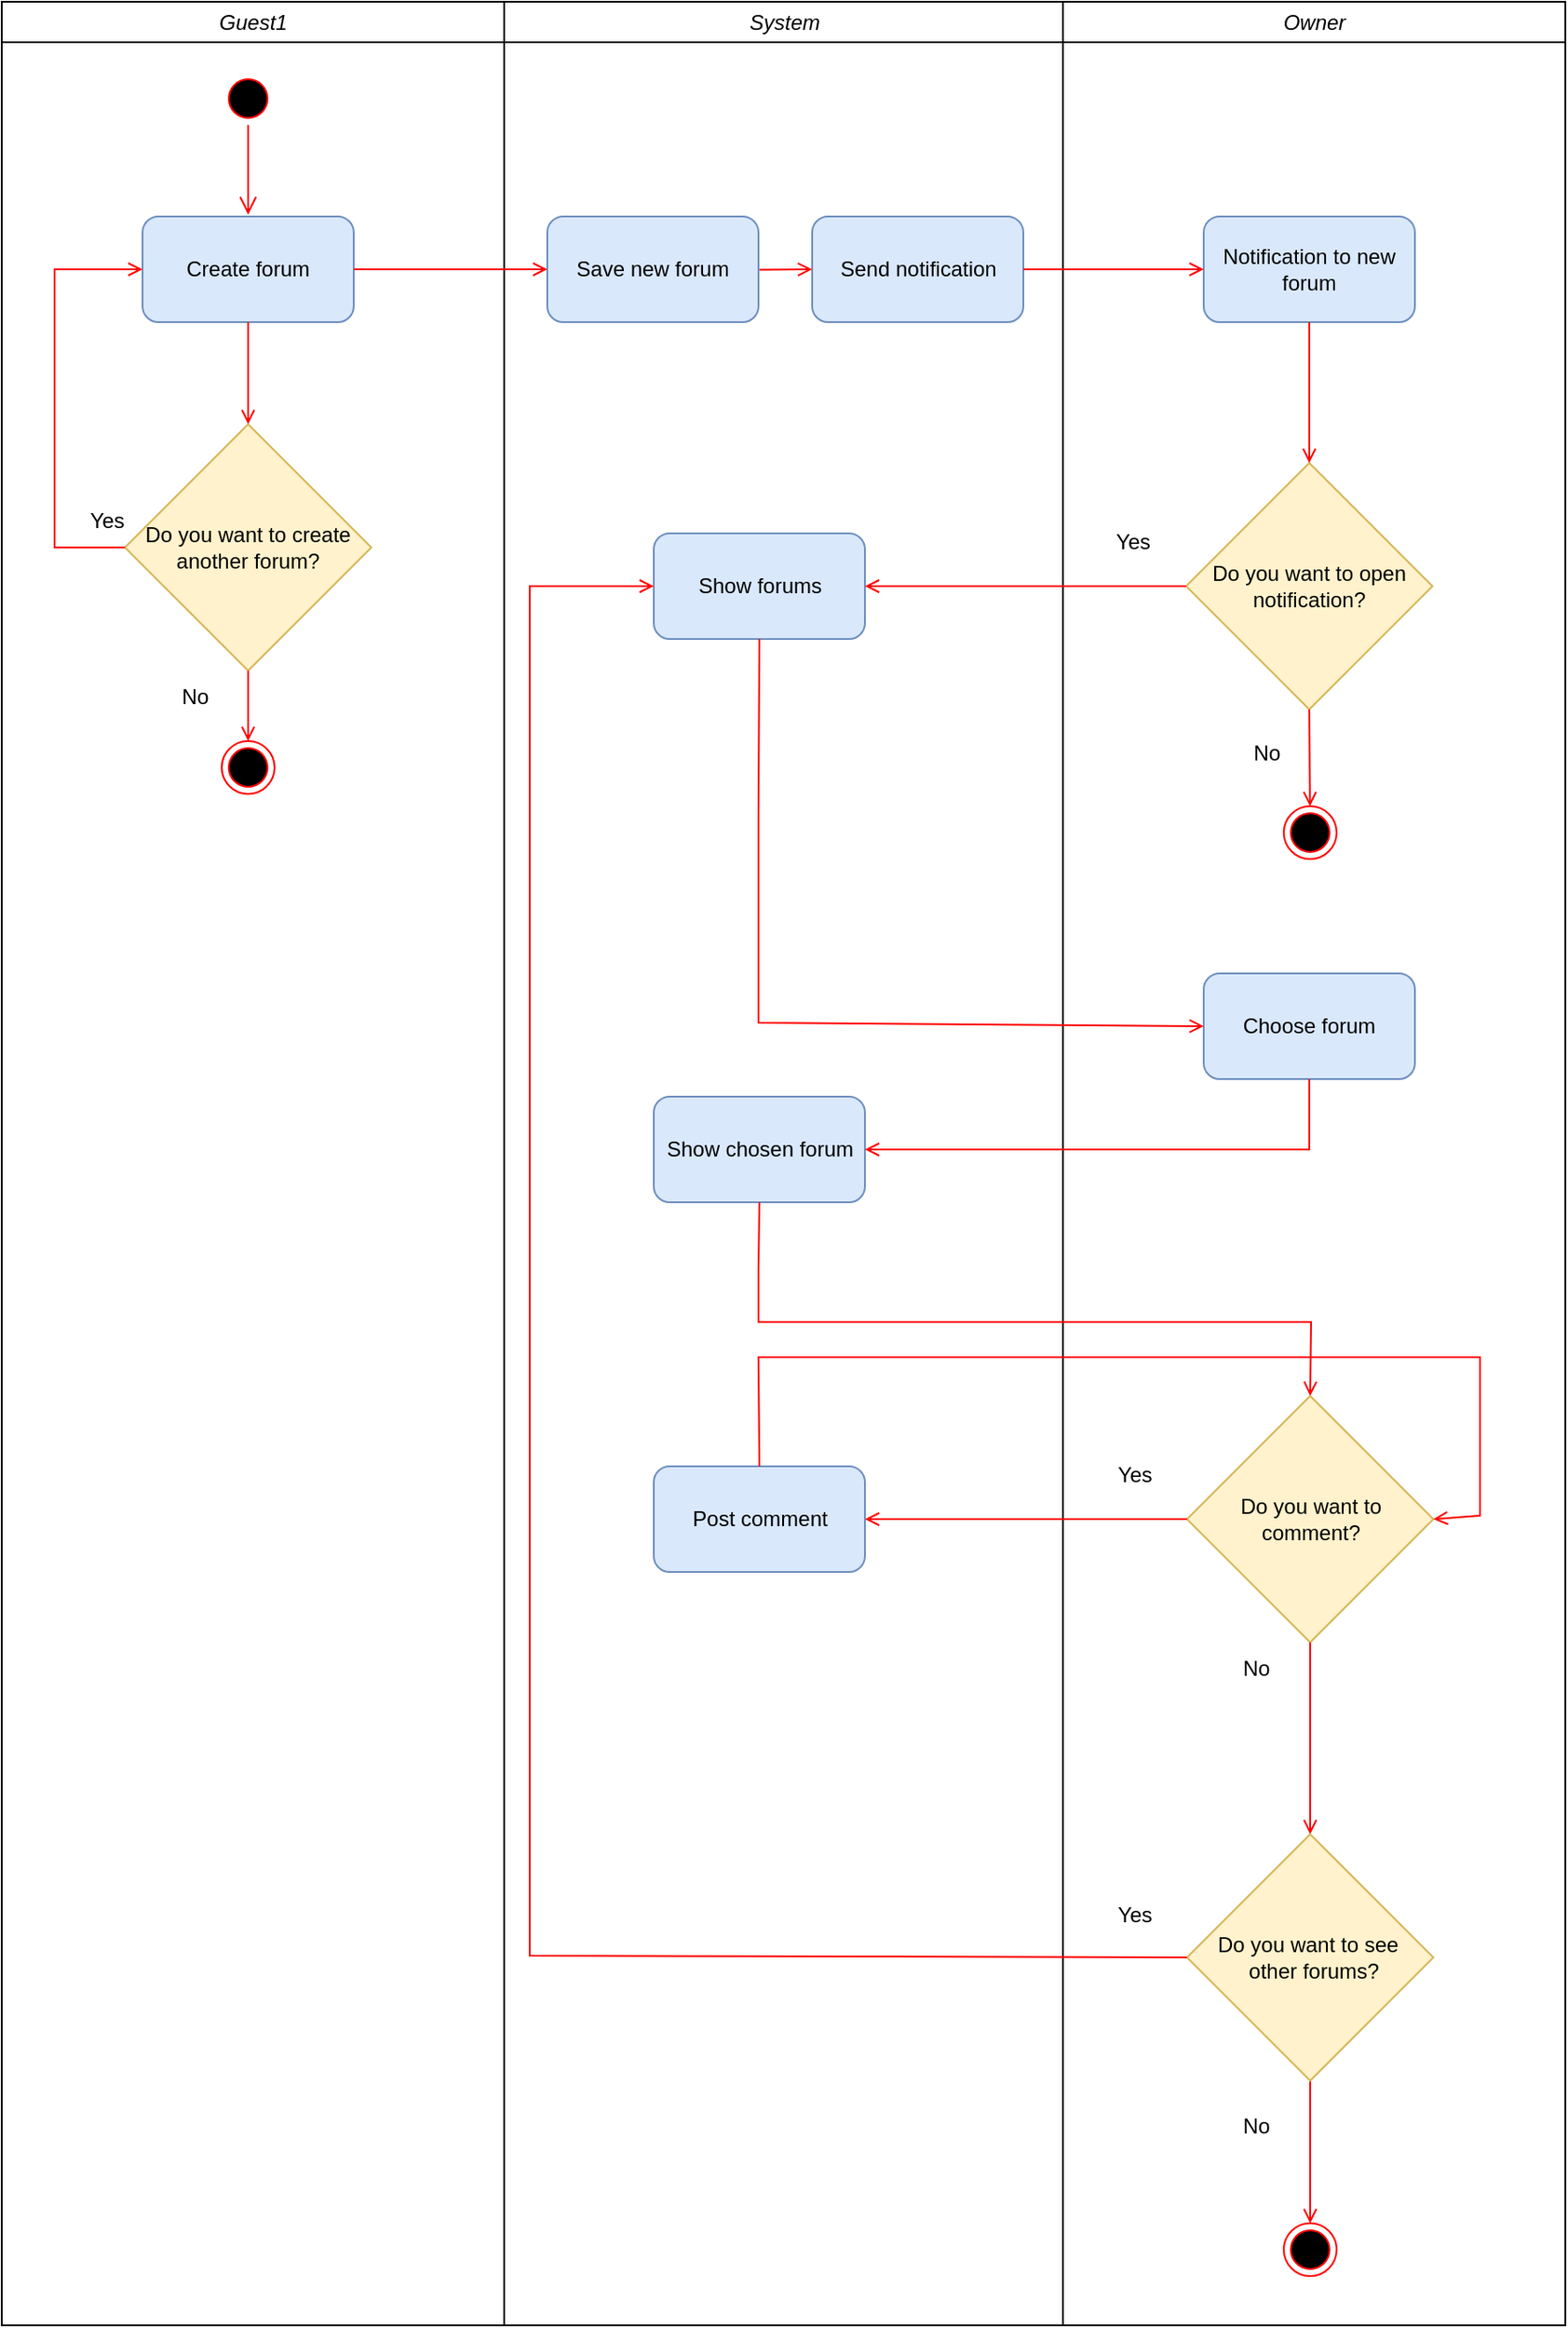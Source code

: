 <mxfile version="21.3.8" type="device">
  <diagram name="Page-1" id="e7e014a7-5840-1c2e-5031-d8a46d1fe8dd">
    <mxGraphModel dx="2049" dy="1010" grid="1" gridSize="10" guides="1" tooltips="1" connect="1" arrows="1" fold="1" page="1" pageScale="1" pageWidth="1169" pageHeight="826" background="none" math="0" shadow="0">
      <root>
        <mxCell id="0" />
        <mxCell id="1" parent="0" />
        <mxCell id="2" value="Guest1" style="swimlane;whiteSpace=wrap;fontStyle=2" parent="1" vertex="1">
          <mxGeometry x="170" y="130" width="285.5" height="1320" as="geometry" />
        </mxCell>
        <mxCell id="5" value="" style="ellipse;shape=startState;fillColor=#000000;strokeColor=#ff0000;" parent="2" vertex="1">
          <mxGeometry x="125" y="40" width="30" height="30" as="geometry" />
        </mxCell>
        <mxCell id="58YgrpQiF_lO7uGcpOr1-41" value="Create forum" style="rounded=1;whiteSpace=wrap;html=1;fillColor=#dae8fc;strokeColor=#6c8ebf;" parent="2" vertex="1">
          <mxGeometry x="80" y="122" width="120" height="60" as="geometry" />
        </mxCell>
        <mxCell id="6" value="" style="edgeStyle=elbowEdgeStyle;elbow=horizontal;verticalAlign=bottom;endArrow=open;endSize=8;strokeColor=#FF0000;endFill=1;rounded=0;" parent="2" source="5" edge="1">
          <mxGeometry x="100" y="40" as="geometry">
            <mxPoint x="140.5" y="121" as="targetPoint" />
            <Array as="points">
              <mxPoint x="140" y="92" />
            </Array>
          </mxGeometry>
        </mxCell>
        <mxCell id="58YgrpQiF_lO7uGcpOr1-93" value="" style="endArrow=open;strokeColor=#FF0000;endFill=1;rounded=0;exitX=0.5;exitY=1;exitDx=0;exitDy=0;entryX=0.5;entryY=0;entryDx=0;entryDy=0;" parent="2" source="58YgrpQiF_lO7uGcpOr1-41" target="58YgrpQiF_lO7uGcpOr1-126" edge="1">
          <mxGeometry relative="1" as="geometry">
            <mxPoint x="135.5" y="192" as="sourcePoint" />
            <mxPoint x="140" y="240" as="targetPoint" />
          </mxGeometry>
        </mxCell>
        <mxCell id="58YgrpQiF_lO7uGcpOr1-126" value="Do you want to create another forum?" style="rhombus;whiteSpace=wrap;html=1;fillColor=#fff2cc;strokeColor=#d6b656;" parent="2" vertex="1">
          <mxGeometry x="70" y="240" width="140" height="140" as="geometry" />
        </mxCell>
        <mxCell id="58YgrpQiF_lO7uGcpOr1-127" value="" style="endArrow=open;strokeColor=#FF0000;endFill=1;rounded=0;exitX=0;exitY=0.5;exitDx=0;exitDy=0;entryX=0;entryY=0.5;entryDx=0;entryDy=0;" parent="2" source="58YgrpQiF_lO7uGcpOr1-126" target="58YgrpQiF_lO7uGcpOr1-41" edge="1">
          <mxGeometry relative="1" as="geometry">
            <mxPoint x="50" y="570" as="sourcePoint" />
            <mxPoint x="40" y="150" as="targetPoint" />
            <Array as="points">
              <mxPoint x="30" y="310" />
              <mxPoint x="30" y="152" />
            </Array>
          </mxGeometry>
        </mxCell>
        <mxCell id="58YgrpQiF_lO7uGcpOr1-132" value="Yes" style="text;html=1;strokeColor=none;fillColor=none;align=center;verticalAlign=middle;whiteSpace=wrap;rounded=0;" parent="2" vertex="1">
          <mxGeometry x="30" y="280" width="60" height="30" as="geometry" />
        </mxCell>
        <mxCell id="58YgrpQiF_lO7uGcpOr1-133" value="" style="ellipse;shape=endState;fillColor=#000000;strokeColor=#ff0000" parent="2" vertex="1">
          <mxGeometry x="125" y="420" width="30" height="30" as="geometry" />
        </mxCell>
        <mxCell id="58YgrpQiF_lO7uGcpOr1-134" value="" style="endArrow=open;strokeColor=#FF0000;endFill=1;rounded=0;exitX=0.5;exitY=1;exitDx=0;exitDy=0;" parent="2" source="58YgrpQiF_lO7uGcpOr1-126" target="58YgrpQiF_lO7uGcpOr1-133" edge="1">
          <mxGeometry relative="1" as="geometry">
            <mxPoint x="140.5" y="600" as="sourcePoint" />
          </mxGeometry>
        </mxCell>
        <mxCell id="58YgrpQiF_lO7uGcpOr1-135" value="No" style="text;html=1;strokeColor=none;fillColor=none;align=center;verticalAlign=middle;whiteSpace=wrap;rounded=0;" parent="2" vertex="1">
          <mxGeometry x="80" y="380" width="60" height="30" as="geometry" />
        </mxCell>
        <mxCell id="3" value="System" style="swimlane;whiteSpace=wrap;startSize=23;fontStyle=2" parent="1" vertex="1">
          <mxGeometry x="455.5" y="130" width="317.5" height="1320" as="geometry" />
        </mxCell>
        <mxCell id="58YgrpQiF_lO7uGcpOr1-50" value="Save new forum" style="rounded=1;whiteSpace=wrap;html=1;fillColor=#dae8fc;strokeColor=#6c8ebf;" parent="3" vertex="1">
          <mxGeometry x="24.5" y="122" width="120" height="60" as="geometry" />
        </mxCell>
        <mxCell id="58YgrpQiF_lO7uGcpOr1-58" value="Show forums" style="rounded=1;whiteSpace=wrap;html=1;fillColor=#dae8fc;strokeColor=#6c8ebf;" parent="3" vertex="1">
          <mxGeometry x="85" y="302" width="120" height="60" as="geometry" />
        </mxCell>
        <mxCell id="58YgrpQiF_lO7uGcpOr1-73" value="Post comment" style="rounded=1;whiteSpace=wrap;html=1;fillColor=#dae8fc;strokeColor=#6c8ebf;" parent="3" vertex="1">
          <mxGeometry x="85" y="832" width="120" height="60" as="geometry" />
        </mxCell>
        <mxCell id="58YgrpQiF_lO7uGcpOr1-77" value="Show chosen forum" style="rounded=1;whiteSpace=wrap;html=1;fillColor=#dae8fc;strokeColor=#6c8ebf;" parent="3" vertex="1">
          <mxGeometry x="85" y="622" width="120" height="60" as="geometry" />
        </mxCell>
        <mxCell id="58YgrpQiF_lO7uGcpOr1-136" value="Send notification" style="rounded=1;whiteSpace=wrap;html=1;fillColor=#dae8fc;strokeColor=#6c8ebf;" parent="3" vertex="1">
          <mxGeometry x="175" y="122" width="120" height="60" as="geometry" />
        </mxCell>
        <mxCell id="58YgrpQiF_lO7uGcpOr1-164" value="" style="endArrow=open;strokeColor=#FF0000;endFill=1;rounded=0;entryX=0;entryY=0.5;entryDx=0;entryDy=0;exitX=1.005;exitY=0.505;exitDx=0;exitDy=0;exitPerimeter=0;" parent="3" source="58YgrpQiF_lO7uGcpOr1-50" target="58YgrpQiF_lO7uGcpOr1-136" edge="1">
          <mxGeometry relative="1" as="geometry">
            <mxPoint x="154.5" y="152" as="sourcePoint" />
            <mxPoint x="238.095" y="151.86" as="targetPoint" />
            <Array as="points" />
          </mxGeometry>
        </mxCell>
        <mxCell id="4" value="Owner" style="swimlane;whiteSpace=wrap;startSize=23;fontStyle=2" parent="1" vertex="1">
          <mxGeometry x="773" y="130" width="285.5" height="1320" as="geometry" />
        </mxCell>
        <mxCell id="58YgrpQiF_lO7uGcpOr1-51" value="Notification to new forum" style="rounded=1;whiteSpace=wrap;html=1;fillColor=#dae8fc;strokeColor=#6c8ebf;" parent="4" vertex="1">
          <mxGeometry x="80" y="122" width="120" height="60" as="geometry" />
        </mxCell>
        <mxCell id="58YgrpQiF_lO7uGcpOr1-53" value="Do you want to open notification?" style="rhombus;whiteSpace=wrap;html=1;fillColor=#fff2cc;strokeColor=#d6b656;" parent="4" vertex="1">
          <mxGeometry x="70" y="262" width="140" height="140" as="geometry" />
        </mxCell>
        <mxCell id="58YgrpQiF_lO7uGcpOr1-54" value="" style="endArrow=open;strokeColor=#FF0000;endFill=1;rounded=0;exitX=0.5;exitY=1;exitDx=0;exitDy=0;entryX=0.5;entryY=0;entryDx=0;entryDy=0;" parent="4" source="58YgrpQiF_lO7uGcpOr1-51" target="58YgrpQiF_lO7uGcpOr1-53" edge="1">
          <mxGeometry relative="1" as="geometry">
            <mxPoint x="100" y="222" as="sourcePoint" />
            <mxPoint x="260" y="222" as="targetPoint" />
          </mxGeometry>
        </mxCell>
        <mxCell id="38" value="" style="ellipse;shape=endState;fillColor=#000000;strokeColor=#ff0000" parent="4" vertex="1">
          <mxGeometry x="125.5" y="457" width="30" height="30" as="geometry" />
        </mxCell>
        <mxCell id="39" value="" style="endArrow=open;strokeColor=#FF0000;endFill=1;rounded=0;exitX=0.5;exitY=1;exitDx=0;exitDy=0;" parent="4" source="58YgrpQiF_lO7uGcpOr1-53" target="38" edge="1">
          <mxGeometry relative="1" as="geometry">
            <mxPoint x="140.5" y="412.0" as="sourcePoint" />
          </mxGeometry>
        </mxCell>
        <mxCell id="58YgrpQiF_lO7uGcpOr1-55" value="No" style="text;html=1;strokeColor=none;fillColor=none;align=center;verticalAlign=middle;whiteSpace=wrap;rounded=0;" parent="4" vertex="1">
          <mxGeometry x="85.5" y="412" width="60" height="30" as="geometry" />
        </mxCell>
        <mxCell id="58YgrpQiF_lO7uGcpOr1-56" value="Yes" style="text;html=1;strokeColor=none;fillColor=none;align=center;verticalAlign=middle;whiteSpace=wrap;rounded=0;" parent="4" vertex="1">
          <mxGeometry x="10" y="292" width="60" height="30" as="geometry" />
        </mxCell>
        <mxCell id="58YgrpQiF_lO7uGcpOr1-64" value="Choose forum" style="rounded=1;whiteSpace=wrap;html=1;fillColor=#dae8fc;strokeColor=#6c8ebf;" parent="4" vertex="1">
          <mxGeometry x="80" y="552" width="120" height="60" as="geometry" />
        </mxCell>
        <mxCell id="58YgrpQiF_lO7uGcpOr1-65" value="Do you want to comment?" style="rhombus;whiteSpace=wrap;html=1;fillColor=#fff2cc;strokeColor=#d6b656;" parent="4" vertex="1">
          <mxGeometry x="70.5" y="792" width="140" height="140" as="geometry" />
        </mxCell>
        <mxCell id="58YgrpQiF_lO7uGcpOr1-67" value="" style="ellipse;shape=endState;fillColor=#000000;strokeColor=#ff0000" parent="4" vertex="1">
          <mxGeometry x="125.5" y="1262" width="30" height="30" as="geometry" />
        </mxCell>
        <mxCell id="58YgrpQiF_lO7uGcpOr1-68" value="" style="endArrow=open;strokeColor=#FF0000;endFill=1;rounded=0;exitX=0.5;exitY=1;exitDx=0;exitDy=0;" parent="4" source="58YgrpQiF_lO7uGcpOr1-82" target="58YgrpQiF_lO7uGcpOr1-67" edge="1">
          <mxGeometry relative="1" as="geometry">
            <mxPoint x="140.5" y="1202" as="sourcePoint" />
          </mxGeometry>
        </mxCell>
        <mxCell id="58YgrpQiF_lO7uGcpOr1-69" value="No" style="text;html=1;strokeColor=none;fillColor=none;align=center;verticalAlign=middle;whiteSpace=wrap;rounded=0;" parent="4" vertex="1">
          <mxGeometry x="80" y="932" width="60" height="30" as="geometry" />
        </mxCell>
        <mxCell id="58YgrpQiF_lO7uGcpOr1-70" value="Yes" style="text;html=1;strokeColor=none;fillColor=none;align=center;verticalAlign=middle;whiteSpace=wrap;rounded=0;" parent="4" vertex="1">
          <mxGeometry x="10.5" y="822" width="60" height="30" as="geometry" />
        </mxCell>
        <mxCell id="58YgrpQiF_lO7uGcpOr1-81" value="" style="endArrow=open;strokeColor=#FF0000;endFill=1;rounded=0;exitX=0.5;exitY=1;exitDx=0;exitDy=0;entryX=0.5;entryY=0;entryDx=0;entryDy=0;" parent="4" source="58YgrpQiF_lO7uGcpOr1-65" target="58YgrpQiF_lO7uGcpOr1-82" edge="1">
          <mxGeometry relative="1" as="geometry">
            <mxPoint x="140.5" y="932" as="sourcePoint" />
            <mxPoint x="140.5" y="1042" as="targetPoint" />
          </mxGeometry>
        </mxCell>
        <mxCell id="58YgrpQiF_lO7uGcpOr1-82" value="Do you want to see&amp;nbsp; &amp;nbsp;other forums?" style="rhombus;whiteSpace=wrap;html=1;fillColor=#fff2cc;strokeColor=#d6b656;" parent="4" vertex="1">
          <mxGeometry x="70.5" y="1041" width="140" height="140" as="geometry" />
        </mxCell>
        <mxCell id="58YgrpQiF_lO7uGcpOr1-85" value="No" style="text;html=1;strokeColor=none;fillColor=none;align=center;verticalAlign=middle;whiteSpace=wrap;rounded=0;" parent="4" vertex="1">
          <mxGeometry x="80" y="1192" width="60" height="30" as="geometry" />
        </mxCell>
        <mxCell id="58YgrpQiF_lO7uGcpOr1-88" value="Yes" style="text;html=1;strokeColor=none;fillColor=none;align=center;verticalAlign=middle;whiteSpace=wrap;rounded=0;" parent="4" vertex="1">
          <mxGeometry x="10.5" y="1072" width="60" height="30" as="geometry" />
        </mxCell>
        <mxCell id="58YgrpQiF_lO7uGcpOr1-57" value="" style="endArrow=open;strokeColor=#FF0000;endFill=1;rounded=0;exitX=0;exitY=0.5;exitDx=0;exitDy=0;entryX=1;entryY=0.5;entryDx=0;entryDy=0;" parent="1" source="58YgrpQiF_lO7uGcpOr1-53" target="58YgrpQiF_lO7uGcpOr1-58" edge="1">
          <mxGeometry relative="1" as="geometry">
            <mxPoint x="750" y="460" as="sourcePoint" />
            <mxPoint x="660" y="460" as="targetPoint" />
          </mxGeometry>
        </mxCell>
        <mxCell id="58YgrpQiF_lO7uGcpOr1-62" value="" style="endArrow=open;strokeColor=#FF0000;endFill=1;rounded=0;exitX=0.5;exitY=1;exitDx=0;exitDy=0;entryX=0;entryY=0.5;entryDx=0;entryDy=0;" parent="1" source="58YgrpQiF_lO7uGcpOr1-58" target="58YgrpQiF_lO7uGcpOr1-64" edge="1">
          <mxGeometry relative="1" as="geometry">
            <mxPoint x="670.5" y="592" as="sourcePoint" />
            <mxPoint x="590" y="710" as="targetPoint" />
            <Array as="points">
              <mxPoint x="600" y="590" />
              <mxPoint x="600" y="710" />
            </Array>
          </mxGeometry>
        </mxCell>
        <mxCell id="58YgrpQiF_lO7uGcpOr1-71" value="" style="endArrow=open;strokeColor=#FF0000;endFill=1;rounded=0;exitX=0;exitY=0.5;exitDx=0;exitDy=0;entryX=1;entryY=0.5;entryDx=0;entryDy=0;" parent="1" source="58YgrpQiF_lO7uGcpOr1-65" target="58YgrpQiF_lO7uGcpOr1-73" edge="1">
          <mxGeometry relative="1" as="geometry">
            <mxPoint x="750" y="1080" as="sourcePoint" />
            <mxPoint x="660" y="1080" as="targetPoint" />
          </mxGeometry>
        </mxCell>
        <mxCell id="58YgrpQiF_lO7uGcpOr1-76" value="" style="endArrow=open;strokeColor=#FF0000;endFill=1;rounded=0;exitX=0.5;exitY=1;exitDx=0;exitDy=0;entryX=1;entryY=0.5;entryDx=0;entryDy=0;" parent="1" source="58YgrpQiF_lO7uGcpOr1-64" target="58YgrpQiF_lO7uGcpOr1-77" edge="1">
          <mxGeometry relative="1" as="geometry">
            <mxPoint x="865" y="780" as="sourcePoint" />
            <mxPoint x="660" y="780" as="targetPoint" />
            <Array as="points">
              <mxPoint x="913" y="782" />
            </Array>
          </mxGeometry>
        </mxCell>
        <mxCell id="58YgrpQiF_lO7uGcpOr1-66" value="" style="endArrow=open;strokeColor=#FF0000;endFill=1;rounded=0;exitX=0.5;exitY=1;exitDx=0;exitDy=0;entryX=0.5;entryY=0;entryDx=0;entryDy=0;" parent="1" source="58YgrpQiF_lO7uGcpOr1-77" target="58YgrpQiF_lO7uGcpOr1-65" edge="1">
          <mxGeometry relative="1" as="geometry">
            <mxPoint x="864.5" y="930" as="sourcePoint" />
            <mxPoint x="984.5" y="970" as="targetPoint" />
            <Array as="points">
              <mxPoint x="600" y="850" />
              <mxPoint x="600" y="880" />
              <mxPoint x="730" y="880" />
              <mxPoint x="914" y="880" />
            </Array>
          </mxGeometry>
        </mxCell>
        <mxCell id="58YgrpQiF_lO7uGcpOr1-80" value="" style="endArrow=open;strokeColor=#FF0000;endFill=1;rounded=0;entryX=1;entryY=0.5;entryDx=0;entryDy=0;exitX=0.5;exitY=0;exitDx=0;exitDy=0;" parent="1" source="58YgrpQiF_lO7uGcpOr1-73" target="58YgrpQiF_lO7uGcpOr1-65" edge="1">
          <mxGeometry relative="1" as="geometry">
            <mxPoint x="590" y="960" as="sourcePoint" />
            <mxPoint x="960" y="990" as="targetPoint" />
            <Array as="points">
              <mxPoint x="600" y="900" />
              <mxPoint x="770" y="900" />
              <mxPoint x="860" y="900" />
              <mxPoint x="1010" y="900" />
              <mxPoint x="1010" y="940" />
              <mxPoint x="1010" y="990" />
            </Array>
          </mxGeometry>
        </mxCell>
        <mxCell id="58YgrpQiF_lO7uGcpOr1-87" value="" style="endArrow=open;strokeColor=#FF0000;endFill=1;rounded=0;exitX=0;exitY=0.5;exitDx=0;exitDy=0;entryX=0;entryY=0.5;entryDx=0;entryDy=0;" parent="1" source="58YgrpQiF_lO7uGcpOr1-82" target="58YgrpQiF_lO7uGcpOr1-58" edge="1">
          <mxGeometry relative="1" as="geometry">
            <mxPoint x="940" y="1239" as="sourcePoint" />
            <mxPoint x="1000" y="1239" as="targetPoint" />
            <Array as="points">
              <mxPoint x="470" y="1240" />
              <mxPoint x="470" y="920" />
              <mxPoint x="470" y="462" />
            </Array>
          </mxGeometry>
        </mxCell>
        <mxCell id="58YgrpQiF_lO7uGcpOr1-154" value="" style="endArrow=open;strokeColor=#FF0000;endFill=1;rounded=0;exitX=1;exitY=0.5;exitDx=0;exitDy=0;entryX=0;entryY=0.5;entryDx=0;entryDy=0;" parent="1" source="58YgrpQiF_lO7uGcpOr1-41" target="58YgrpQiF_lO7uGcpOr1-50" edge="1">
          <mxGeometry relative="1" as="geometry">
            <mxPoint x="370" y="282" as="sourcePoint" />
            <mxPoint x="468.095" y="281.78" as="targetPoint" />
            <Array as="points" />
          </mxGeometry>
        </mxCell>
        <mxCell id="58YgrpQiF_lO7uGcpOr1-163" value="" style="endArrow=open;strokeColor=#FF0000;endFill=1;rounded=0;entryX=0;entryY=0.5;entryDx=0;entryDy=0;exitX=1;exitY=0.5;exitDx=0;exitDy=0;" parent="1" source="58YgrpQiF_lO7uGcpOr1-136" target="58YgrpQiF_lO7uGcpOr1-51" edge="1">
          <mxGeometry relative="1" as="geometry">
            <mxPoint x="713.46" y="282.15" as="sourcePoint" />
            <mxPoint x="764" y="280.28" as="targetPoint" />
            <Array as="points" />
          </mxGeometry>
        </mxCell>
      </root>
    </mxGraphModel>
  </diagram>
</mxfile>
